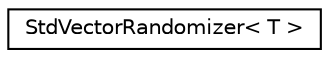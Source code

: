 digraph "Graphical Class Hierarchy"
{
  edge [fontname="Helvetica",fontsize="10",labelfontname="Helvetica",labelfontsize="10"];
  node [fontname="Helvetica",fontsize="10",shape=record];
  rankdir="LR";
  Node0 [label="StdVectorRandomizer\< T \>",height=0.2,width=0.4,color="black", fillcolor="white", style="filled",URL="$classkaldi_1_1nnet1_1_1StdVectorRandomizer.html",tooltip="Randomizes elements of a vector according to a mask. "];
}
